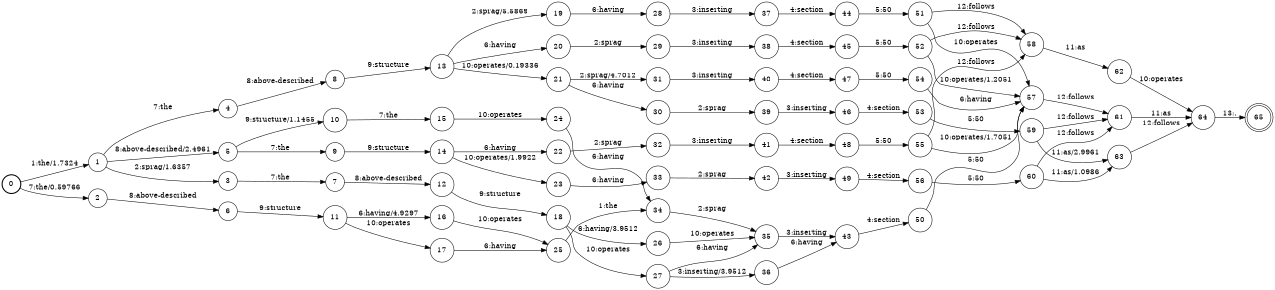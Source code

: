 digraph FST {
rankdir = LR;
size = "8.5,11";
label = "";
center = 1;
orientation = Portrait;
ranksep = "0.4";
nodesep = "0.25";
0 [label = "0", shape = circle, style = bold, fontsize = 14]
	0 -> 1 [label = "1:the/1.7324", fontsize = 14];
	0 -> 2 [label = "7:the/0.59766", fontsize = 14];
1 [label = "1", shape = circle, style = solid, fontsize = 14]
	1 -> 4 [label = "7:the", fontsize = 14];
	1 -> 3 [label = "2:sprag/1.6357", fontsize = 14];
	1 -> 5 [label = "8:above-described/2.4961", fontsize = 14];
2 [label = "2", shape = circle, style = solid, fontsize = 14]
	2 -> 6 [label = "8:above-described", fontsize = 14];
3 [label = "3", shape = circle, style = solid, fontsize = 14]
	3 -> 7 [label = "7:the", fontsize = 14];
4 [label = "4", shape = circle, style = solid, fontsize = 14]
	4 -> 8 [label = "8:above-described", fontsize = 14];
5 [label = "5", shape = circle, style = solid, fontsize = 14]
	5 -> 9 [label = "7:the", fontsize = 14];
	5 -> 10 [label = "9:structure/1.1455", fontsize = 14];
6 [label = "6", shape = circle, style = solid, fontsize = 14]
	6 -> 11 [label = "9:structure", fontsize = 14];
7 [label = "7", shape = circle, style = solid, fontsize = 14]
	7 -> 12 [label = "8:above-described", fontsize = 14];
8 [label = "8", shape = circle, style = solid, fontsize = 14]
	8 -> 13 [label = "9:structure", fontsize = 14];
9 [label = "9", shape = circle, style = solid, fontsize = 14]
	9 -> 14 [label = "9:structure", fontsize = 14];
10 [label = "10", shape = circle, style = solid, fontsize = 14]
	10 -> 15 [label = "7:the", fontsize = 14];
11 [label = "11", shape = circle, style = solid, fontsize = 14]
	11 -> 16 [label = "6:having/4.9297", fontsize = 14];
	11 -> 17 [label = "10:operates", fontsize = 14];
12 [label = "12", shape = circle, style = solid, fontsize = 14]
	12 -> 18 [label = "9:structure", fontsize = 14];
13 [label = "13", shape = circle, style = solid, fontsize = 14]
	13 -> 19 [label = "2:sprag/5.5869", fontsize = 14];
	13 -> 20 [label = "6:having", fontsize = 14];
	13 -> 21 [label = "10:operates/0.19336", fontsize = 14];
14 [label = "14", shape = circle, style = solid, fontsize = 14]
	14 -> 22 [label = "6:having", fontsize = 14];
	14 -> 23 [label = "10:operates/1.9922", fontsize = 14];
15 [label = "15", shape = circle, style = solid, fontsize = 14]
	15 -> 24 [label = "10:operates", fontsize = 14];
16 [label = "16", shape = circle, style = solid, fontsize = 14]
	16 -> 25 [label = "10:operates", fontsize = 14];
17 [label = "17", shape = circle, style = solid, fontsize = 14]
	17 -> 25 [label = "6:having", fontsize = 14];
18 [label = "18", shape = circle, style = solid, fontsize = 14]
	18 -> 26 [label = "6:having/3.9512", fontsize = 14];
	18 -> 27 [label = "10:operates", fontsize = 14];
19 [label = "19", shape = circle, style = solid, fontsize = 14]
	19 -> 28 [label = "6:having", fontsize = 14];
20 [label = "20", shape = circle, style = solid, fontsize = 14]
	20 -> 29 [label = "2:sprag", fontsize = 14];
21 [label = "21", shape = circle, style = solid, fontsize = 14]
	21 -> 31 [label = "2:sprag/4.7012", fontsize = 14];
	21 -> 30 [label = "6:having", fontsize = 14];
22 [label = "22", shape = circle, style = solid, fontsize = 14]
	22 -> 32 [label = "2:sprag", fontsize = 14];
23 [label = "23", shape = circle, style = solid, fontsize = 14]
	23 -> 33 [label = "6:having", fontsize = 14];
24 [label = "24", shape = circle, style = solid, fontsize = 14]
	24 -> 34 [label = "6:having", fontsize = 14];
25 [label = "25", shape = circle, style = solid, fontsize = 14]
	25 -> 34 [label = "1:the", fontsize = 14];
26 [label = "26", shape = circle, style = solid, fontsize = 14]
	26 -> 35 [label = "10:operates", fontsize = 14];
27 [label = "27", shape = circle, style = solid, fontsize = 14]
	27 -> 36 [label = "3:inserting/3.9512", fontsize = 14];
	27 -> 35 [label = "6:having", fontsize = 14];
28 [label = "28", shape = circle, style = solid, fontsize = 14]
	28 -> 37 [label = "3:inserting", fontsize = 14];
29 [label = "29", shape = circle, style = solid, fontsize = 14]
	29 -> 38 [label = "3:inserting", fontsize = 14];
30 [label = "30", shape = circle, style = solid, fontsize = 14]
	30 -> 39 [label = "2:sprag", fontsize = 14];
31 [label = "31", shape = circle, style = solid, fontsize = 14]
	31 -> 40 [label = "3:inserting", fontsize = 14];
32 [label = "32", shape = circle, style = solid, fontsize = 14]
	32 -> 41 [label = "3:inserting", fontsize = 14];
33 [label = "33", shape = circle, style = solid, fontsize = 14]
	33 -> 42 [label = "2:sprag", fontsize = 14];
34 [label = "34", shape = circle, style = solid, fontsize = 14]
	34 -> 35 [label = "2:sprag", fontsize = 14];
35 [label = "35", shape = circle, style = solid, fontsize = 14]
	35 -> 43 [label = "3:inserting", fontsize = 14];
36 [label = "36", shape = circle, style = solid, fontsize = 14]
	36 -> 43 [label = "6:having", fontsize = 14];
37 [label = "37", shape = circle, style = solid, fontsize = 14]
	37 -> 44 [label = "4:section", fontsize = 14];
38 [label = "38", shape = circle, style = solid, fontsize = 14]
	38 -> 45 [label = "4:section", fontsize = 14];
39 [label = "39", shape = circle, style = solid, fontsize = 14]
	39 -> 46 [label = "3:inserting", fontsize = 14];
40 [label = "40", shape = circle, style = solid, fontsize = 14]
	40 -> 47 [label = "4:section", fontsize = 14];
41 [label = "41", shape = circle, style = solid, fontsize = 14]
	41 -> 48 [label = "4:section", fontsize = 14];
42 [label = "42", shape = circle, style = solid, fontsize = 14]
	42 -> 49 [label = "3:inserting", fontsize = 14];
43 [label = "43", shape = circle, style = solid, fontsize = 14]
	43 -> 50 [label = "4:section", fontsize = 14];
44 [label = "44", shape = circle, style = solid, fontsize = 14]
	44 -> 51 [label = "5:50", fontsize = 14];
45 [label = "45", shape = circle, style = solid, fontsize = 14]
	45 -> 52 [label = "5:50", fontsize = 14];
46 [label = "46", shape = circle, style = solid, fontsize = 14]
	46 -> 53 [label = "4:section", fontsize = 14];
47 [label = "47", shape = circle, style = solid, fontsize = 14]
	47 -> 54 [label = "5:50", fontsize = 14];
48 [label = "48", shape = circle, style = solid, fontsize = 14]
	48 -> 55 [label = "5:50", fontsize = 14];
49 [label = "49", shape = circle, style = solid, fontsize = 14]
	49 -> 56 [label = "4:section", fontsize = 14];
50 [label = "50", shape = circle, style = solid, fontsize = 14]
	50 -> 57 [label = "5:50", fontsize = 14];
51 [label = "51", shape = circle, style = solid, fontsize = 14]
	51 -> 57 [label = "10:operates", fontsize = 14];
	51 -> 58 [label = "12:follows", fontsize = 14];
52 [label = "52", shape = circle, style = solid, fontsize = 14]
	52 -> 57 [label = "10:operates/1.2051", fontsize = 14];
	52 -> 58 [label = "12:follows", fontsize = 14];
53 [label = "53", shape = circle, style = solid, fontsize = 14]
	53 -> 59 [label = "5:50", fontsize = 14];
54 [label = "54", shape = circle, style = solid, fontsize = 14]
	54 -> 57 [label = "6:having", fontsize = 14];
55 [label = "55", shape = circle, style = solid, fontsize = 14]
	55 -> 57 [label = "10:operates/1.7051", fontsize = 14];
	55 -> 58 [label = "12:follows", fontsize = 14];
56 [label = "56", shape = circle, style = solid, fontsize = 14]
	56 -> 60 [label = "5:50", fontsize = 14];
57 [label = "57", shape = circle, style = solid, fontsize = 14]
	57 -> 61 [label = "12:follows", fontsize = 14];
58 [label = "58", shape = circle, style = solid, fontsize = 14]
	58 -> 62 [label = "11:as", fontsize = 14];
59 [label = "59", shape = circle, style = solid, fontsize = 14]
	59 -> 63 [label = "11:as/2.9961", fontsize = 14];
	59 -> 61 [label = "12:follows", fontsize = 14];
60 [label = "60", shape = circle, style = solid, fontsize = 14]
	60 -> 63 [label = "11:as/1.0986", fontsize = 14];
	60 -> 61 [label = "12:follows", fontsize = 14];
61 [label = "61", shape = circle, style = solid, fontsize = 14]
	61 -> 64 [label = "11:as", fontsize = 14];
62 [label = "62", shape = circle, style = solid, fontsize = 14]
	62 -> 64 [label = "10:operates", fontsize = 14];
63 [label = "63", shape = circle, style = solid, fontsize = 14]
	63 -> 64 [label = "12:follows", fontsize = 14];
64 [label = "64", shape = circle, style = solid, fontsize = 14]
	64 -> 65 [label = "13:.", fontsize = 14];
65 [label = "65", shape = doublecircle, style = solid, fontsize = 14]
}
